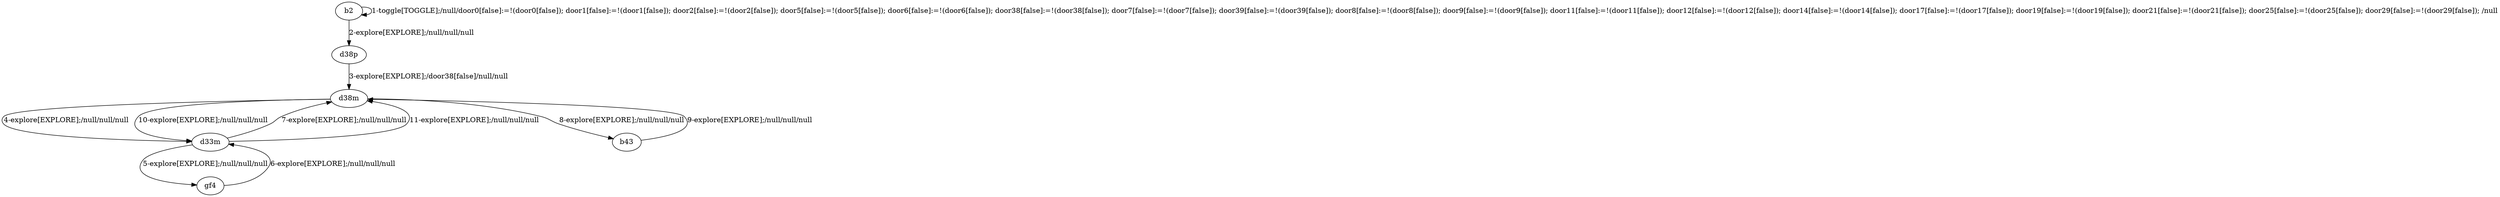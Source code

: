 # Total number of goals covered by this test: 1
# d33m --> d38m

digraph g {
"b2" -> "b2" [label = "1-toggle[TOGGLE];/null/door0[false]:=!(door0[false]); door1[false]:=!(door1[false]); door2[false]:=!(door2[false]); door5[false]:=!(door5[false]); door6[false]:=!(door6[false]); door38[false]:=!(door38[false]); door7[false]:=!(door7[false]); door39[false]:=!(door39[false]); door8[false]:=!(door8[false]); door9[false]:=!(door9[false]); door11[false]:=!(door11[false]); door12[false]:=!(door12[false]); door14[false]:=!(door14[false]); door17[false]:=!(door17[false]); door19[false]:=!(door19[false]); door21[false]:=!(door21[false]); door25[false]:=!(door25[false]); door29[false]:=!(door29[false]); /null"];
"b2" -> "d38p" [label = "2-explore[EXPLORE];/null/null/null"];
"d38p" -> "d38m" [label = "3-explore[EXPLORE];/door38[false]/null/null"];
"d38m" -> "d33m" [label = "4-explore[EXPLORE];/null/null/null"];
"d33m" -> "gf4" [label = "5-explore[EXPLORE];/null/null/null"];
"gf4" -> "d33m" [label = "6-explore[EXPLORE];/null/null/null"];
"d33m" -> "d38m" [label = "7-explore[EXPLORE];/null/null/null"];
"d38m" -> "b43" [label = "8-explore[EXPLORE];/null/null/null"];
"b43" -> "d38m" [label = "9-explore[EXPLORE];/null/null/null"];
"d38m" -> "d33m" [label = "10-explore[EXPLORE];/null/null/null"];
"d33m" -> "d38m" [label = "11-explore[EXPLORE];/null/null/null"];
}